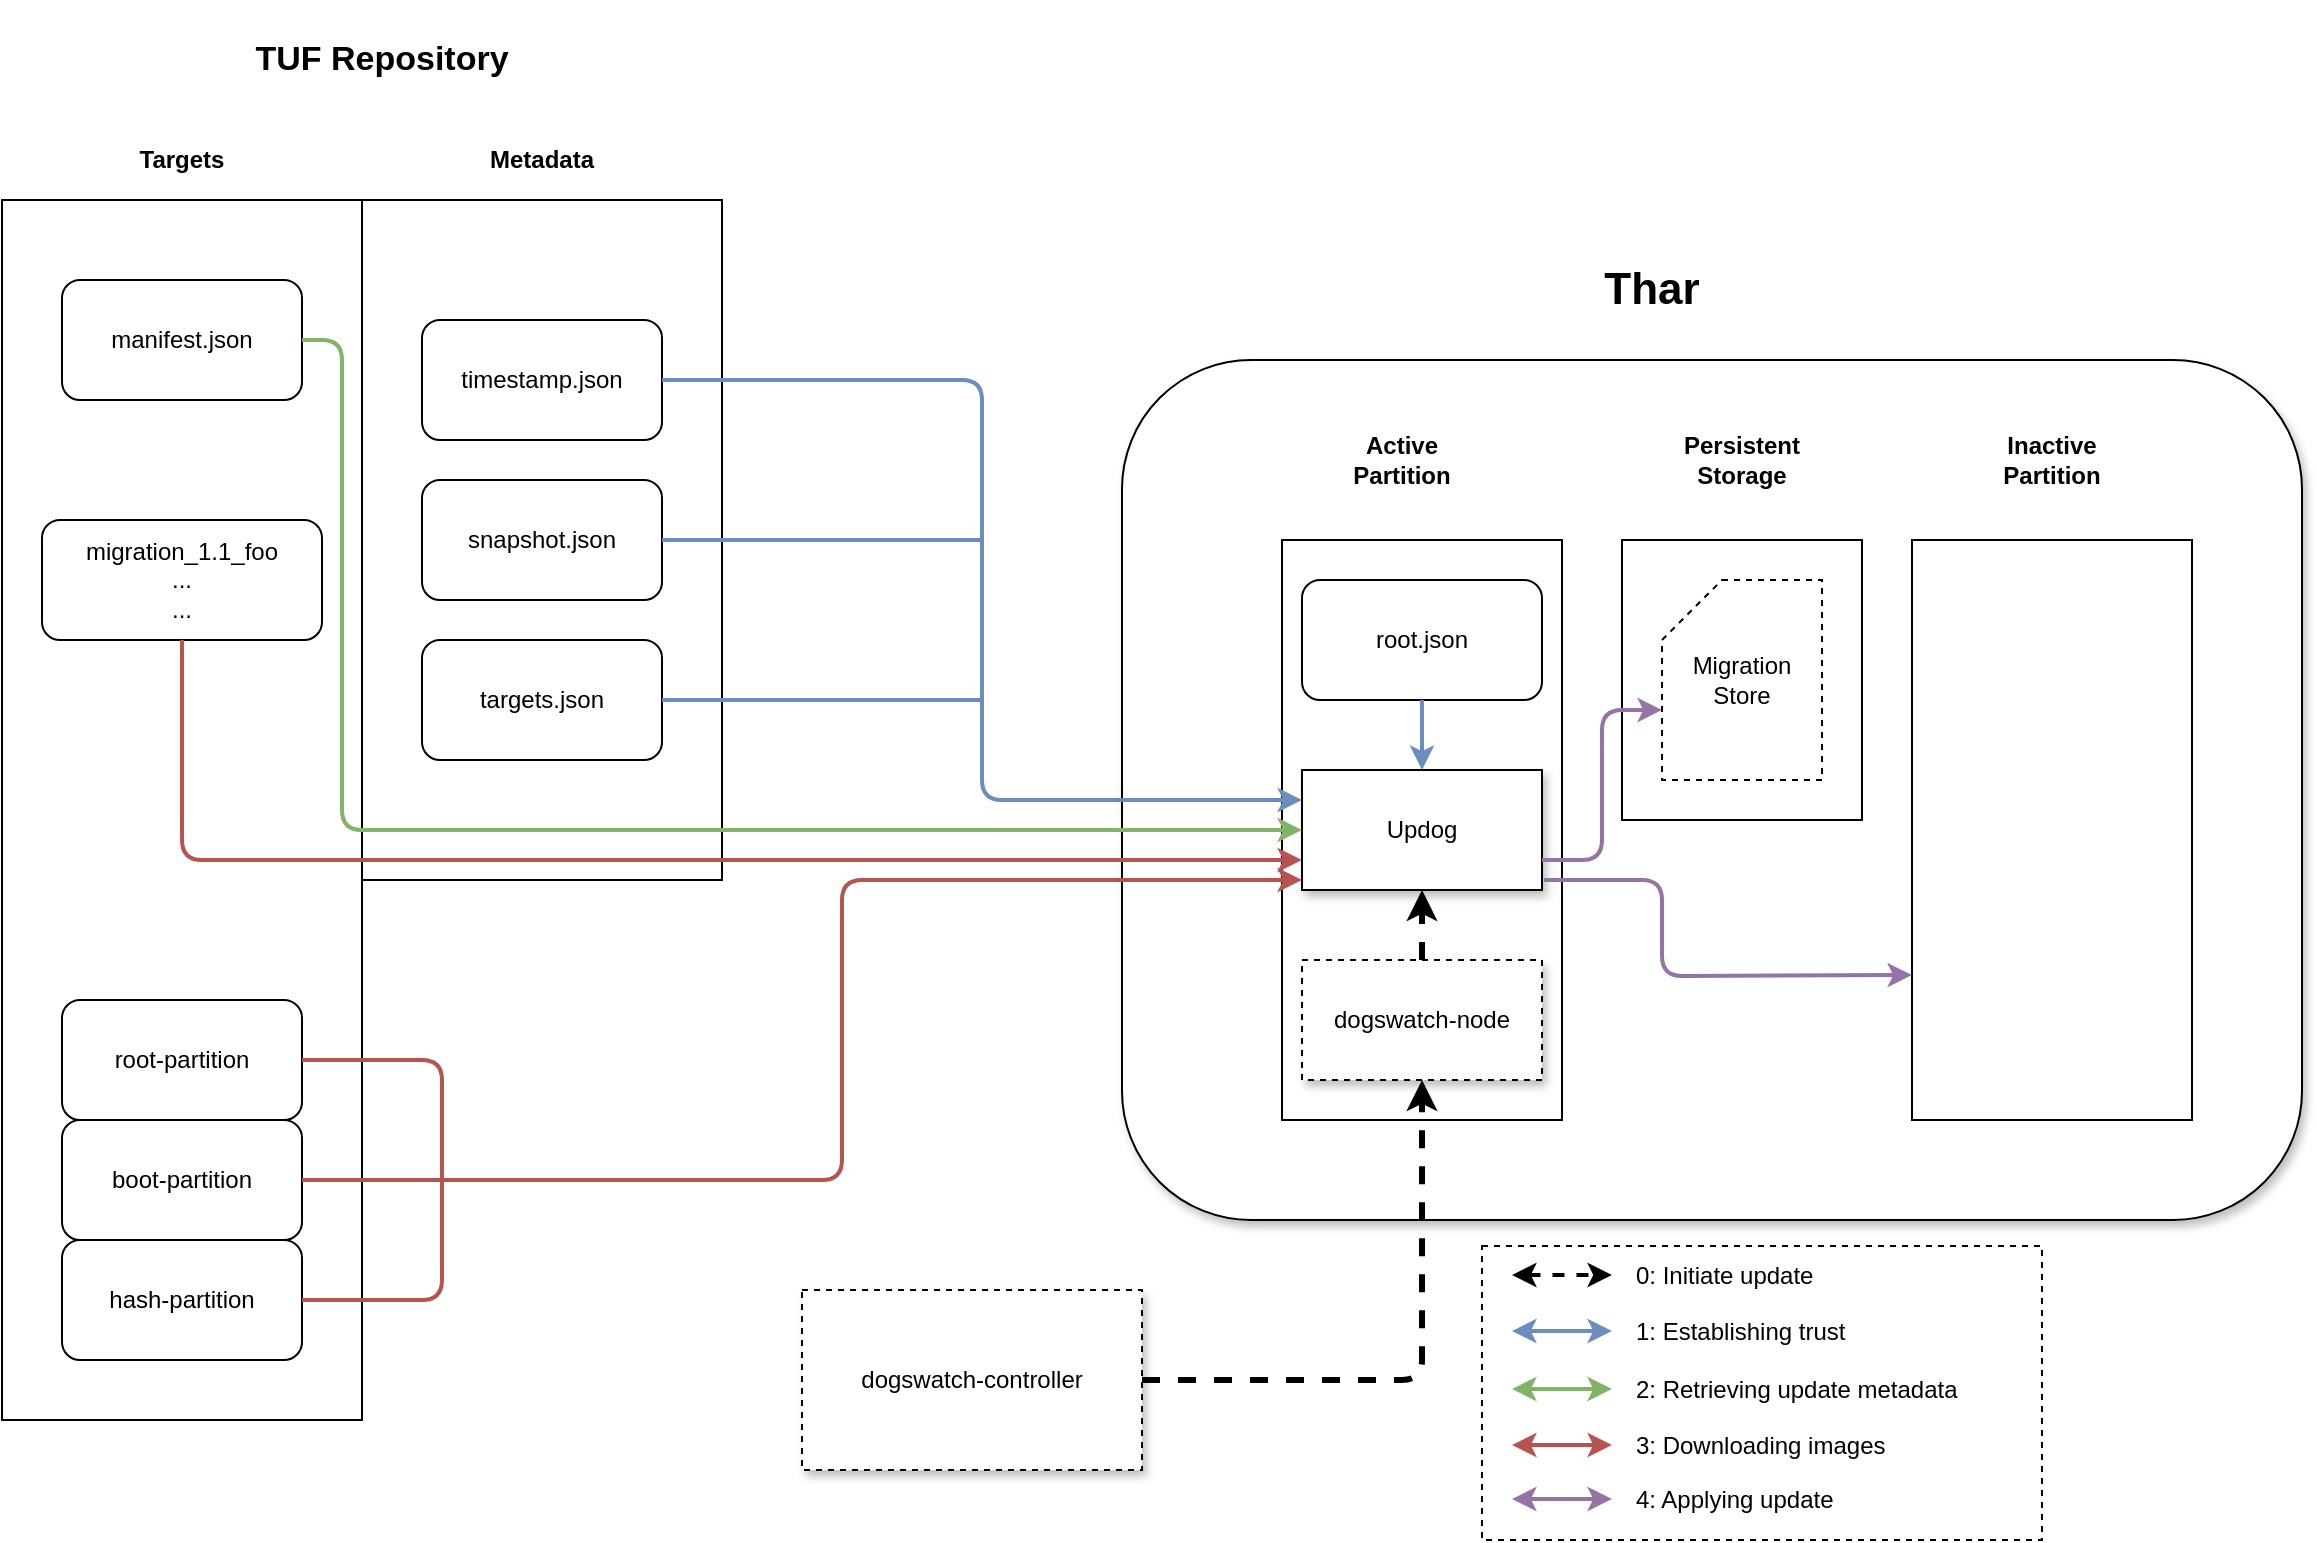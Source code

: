 <mxfile pages="1" version="10.9.7" type="device"><diagram id="3ayFpOOYjWGc_ZlwSSnA" name="Page-1"><mxGraphModel dx="1394" dy="913" grid="1" gridSize="10" guides="1" tooltips="1" connect="1" arrows="1" fold="1" page="1" pageScale="1" pageWidth="1169" pageHeight="827" math="0" shadow="0"><root><mxCell id="0"/><mxCell id="1" parent="0"/><mxCell id="EDtXT0SnQxz9rDBKNURH-40" value="" style="rounded=1;whiteSpace=wrap;html=1;shadow=1;" parent="1" vertex="1"><mxGeometry x="570" y="200" width="590" height="430" as="geometry"/></mxCell><mxCell id="kra-wLUcNIiWHg4IOWYX-14" value="" style="rounded=0;whiteSpace=wrap;html=1;" parent="1" vertex="1"><mxGeometry x="820" y="290" width="120" height="140" as="geometry"/></mxCell><mxCell id="kra-wLUcNIiWHg4IOWYX-3" value="" style="rounded=0;whiteSpace=wrap;html=1;dashed=1;" parent="1" vertex="1"><mxGeometry x="750" y="643" width="280" height="147" as="geometry"/></mxCell><mxCell id="EDtXT0SnQxz9rDBKNURH-34" value="" style="rounded=0;whiteSpace=wrap;html=1;" parent="1" vertex="1"><mxGeometry x="190" y="120" width="180" height="340" as="geometry"/></mxCell><mxCell id="EDtXT0SnQxz9rDBKNURH-25" value="" style="rounded=0;whiteSpace=wrap;html=1;" parent="1" vertex="1"><mxGeometry x="10" y="120" width="180" height="610" as="geometry"/></mxCell><mxCell id="EDtXT0SnQxz9rDBKNURH-4" value="dogswatch-controller" style="rounded=0;whiteSpace=wrap;html=1;dashed=1;shadow=1;" parent="1" vertex="1"><mxGeometry x="410" y="665" width="170" height="90" as="geometry"/></mxCell><mxCell id="EDtXT0SnQxz9rDBKNURH-16" value="" style="rounded=0;whiteSpace=wrap;html=1;" parent="1" vertex="1"><mxGeometry x="650" y="290" width="140" height="290" as="geometry"/></mxCell><mxCell id="EDtXT0SnQxz9rDBKNURH-17" value="" style="rounded=0;whiteSpace=wrap;html=1;" parent="1" vertex="1"><mxGeometry x="965" y="290" width="140" height="290" as="geometry"/></mxCell><mxCell id="EDtXT0SnQxz9rDBKNURH-18" value="Updog" style="rounded=0;whiteSpace=wrap;html=1;shadow=1;" parent="1" vertex="1"><mxGeometry x="660" y="405" width="120" height="60" as="geometry"/></mxCell><mxCell id="EDtXT0SnQxz9rDBKNURH-19" value="dogswatch-node" style="rounded=0;whiteSpace=wrap;html=1;dashed=1;shadow=1;" parent="1" vertex="1"><mxGeometry x="660" y="500" width="120" height="60" as="geometry"/></mxCell><mxCell id="EDtXT0SnQxz9rDBKNURH-20" value="Migration Store" style="shape=card;whiteSpace=wrap;html=1;dashed=1;" parent="1" vertex="1"><mxGeometry x="840" y="310" width="80" height="100" as="geometry"/></mxCell><mxCell id="EDtXT0SnQxz9rDBKNURH-21" value="Active Partition" style="text;html=1;strokeColor=none;fillColor=none;align=center;verticalAlign=middle;whiteSpace=wrap;rounded=0;dashed=1;fontStyle=1" parent="1" vertex="1"><mxGeometry x="690" y="240" width="40" height="20" as="geometry"/></mxCell><mxCell id="EDtXT0SnQxz9rDBKNURH-22" value="&lt;div&gt;Inactive Partition&lt;/div&gt;" style="text;html=1;strokeColor=none;fillColor=none;align=center;verticalAlign=middle;whiteSpace=wrap;rounded=0;dashed=1;fontStyle=1" parent="1" vertex="1"><mxGeometry x="1015" y="240" width="40" height="20" as="geometry"/></mxCell><mxCell id="EDtXT0SnQxz9rDBKNURH-24" value="manifest.json" style="rounded=1;whiteSpace=wrap;html=1;" parent="1" vertex="1"><mxGeometry x="40" y="160" width="120" height="60" as="geometry"/></mxCell><mxCell id="EDtXT0SnQxz9rDBKNURH-26" value="root-partition" style="rounded=1;whiteSpace=wrap;html=1;" parent="1" vertex="1"><mxGeometry x="40" y="520" width="120" height="60" as="geometry"/></mxCell><mxCell id="EDtXT0SnQxz9rDBKNURH-28" value="boot-partition" style="rounded=1;whiteSpace=wrap;html=1;" parent="1" vertex="1"><mxGeometry x="40" y="580" width="120" height="60" as="geometry"/></mxCell><mxCell id="EDtXT0SnQxz9rDBKNURH-29" value="hash-partition" style="rounded=1;whiteSpace=wrap;html=1;" parent="1" vertex="1"><mxGeometry x="40" y="640" width="120" height="60" as="geometry"/></mxCell><mxCell id="EDtXT0SnQxz9rDBKNURH-30" value="timestamp.json" style="rounded=1;whiteSpace=wrap;html=1;" parent="1" vertex="1"><mxGeometry x="220" y="180" width="120" height="60" as="geometry"/></mxCell><mxCell id="EDtXT0SnQxz9rDBKNURH-31" value="snapshot.json" style="rounded=1;whiteSpace=wrap;html=1;" parent="1" vertex="1"><mxGeometry x="220" y="260" width="120" height="60" as="geometry"/></mxCell><mxCell id="EDtXT0SnQxz9rDBKNURH-32" value="targets.json" style="rounded=1;whiteSpace=wrap;html=1;" parent="1" vertex="1"><mxGeometry x="220" y="340" width="120" height="60" as="geometry"/></mxCell><mxCell id="EDtXT0SnQxz9rDBKNURH-33" value="root.json" style="rounded=1;whiteSpace=wrap;html=1;" parent="1" vertex="1"><mxGeometry x="660" y="310" width="120" height="60" as="geometry"/></mxCell><mxCell id="EDtXT0SnQxz9rDBKNURH-35" value="&lt;div align=&quot;center&quot;&gt;&lt;font style=&quot;font-size: 17px&quot;&gt;&lt;b&gt;TUF Repository&lt;/b&gt;&lt;/font&gt;&lt;br&gt;&lt;/div&gt;" style="text;html=1;strokeColor=none;fillColor=none;align=center;verticalAlign=middle;whiteSpace=wrap;rounded=0;" parent="1" vertex="1"><mxGeometry x="45" y="20" width="310" height="60" as="geometry"/></mxCell><mxCell id="EDtXT0SnQxz9rDBKNURH-36" value="Metadata" style="text;html=1;strokeColor=none;fillColor=none;align=center;verticalAlign=middle;whiteSpace=wrap;rounded=0;fontStyle=1" parent="1" vertex="1"><mxGeometry x="260" y="90" width="40" height="20" as="geometry"/></mxCell><mxCell id="EDtXT0SnQxz9rDBKNURH-37" value="Targets" style="text;html=1;strokeColor=none;fillColor=none;align=center;verticalAlign=middle;whiteSpace=wrap;rounded=0;fontStyle=1" parent="1" vertex="1"><mxGeometry x="80" y="90" width="40" height="20" as="geometry"/></mxCell><mxCell id="EDtXT0SnQxz9rDBKNURH-39" value="&lt;font style=&quot;font-size: 22px&quot;&gt;&lt;b&gt;&lt;font style=&quot;font-size: 22px&quot;&gt;Thar&lt;/font&gt;&lt;/b&gt;&lt;/font&gt;" style="text;html=1;strokeColor=none;fillColor=none;align=center;verticalAlign=middle;whiteSpace=wrap;rounded=0;" parent="1" vertex="1"><mxGeometry x="750" y="130" width="170" height="70" as="geometry"/></mxCell><mxCell id="Z6wKq4GvYZuzHvJMu-nt-3" value="" style="endArrow=classic;html=1;entryX=0.5;entryY=1;entryDx=0;entryDy=0;exitX=1;exitY=0.5;exitDx=0;exitDy=0;strokeWidth=3;dashed=1;" parent="1" source="EDtXT0SnQxz9rDBKNURH-4" target="EDtXT0SnQxz9rDBKNURH-19" edge="1"><mxGeometry width="50" height="50" relative="1" as="geometry"><mxPoint x="680" y="690" as="sourcePoint"/><mxPoint x="730" y="640" as="targetPoint"/><Array as="points"><mxPoint x="720" y="710"/></Array></mxGeometry></mxCell><mxCell id="Z6wKq4GvYZuzHvJMu-nt-4" value="" style="endArrow=classic;html=1;dashed=1;strokeWidth=3;exitX=0.5;exitY=0;exitDx=0;exitDy=0;entryX=0.5;entryY=1;entryDx=0;entryDy=0;" parent="1" source="EDtXT0SnQxz9rDBKNURH-19" target="EDtXT0SnQxz9rDBKNURH-18" edge="1"><mxGeometry width="50" height="50" relative="1" as="geometry"><mxPoint x="10" y="830" as="sourcePoint"/><mxPoint x="60" y="780" as="targetPoint"/></mxGeometry></mxCell><mxCell id="Z6wKq4GvYZuzHvJMu-nt-5" value="" style="endArrow=none;html=1;strokeWidth=2;entryX=0.5;entryY=1;entryDx=0;entryDy=0;exitX=0.5;exitY=0;exitDx=0;exitDy=0;startArrow=classic;startFill=1;fillColor=#dae8fc;strokeColor=#6c8ebf;endFill=0;" parent="1" source="EDtXT0SnQxz9rDBKNURH-18" target="EDtXT0SnQxz9rDBKNURH-33" edge="1"><mxGeometry width="50" height="50" relative="1" as="geometry"><mxPoint x="10" y="830" as="sourcePoint"/><mxPoint x="60" y="780" as="targetPoint"/></mxGeometry></mxCell><mxCell id="Z6wKq4GvYZuzHvJMu-nt-11" value="" style="endArrow=none;html=1;strokeWidth=2;entryX=1;entryY=0.5;entryDx=0;entryDy=0;fillColor=#dae8fc;strokeColor=#6c8ebf;exitX=0;exitY=0.25;exitDx=0;exitDy=0;startArrow=classic;startFill=1;endFill=0;" parent="1" target="EDtXT0SnQxz9rDBKNURH-30" edge="1" source="EDtXT0SnQxz9rDBKNURH-18"><mxGeometry width="50" height="50" relative="1" as="geometry"><mxPoint x="480" y="140" as="sourcePoint"/><mxPoint x="60" y="780" as="targetPoint"/><Array as="points"><mxPoint x="500" y="420"/><mxPoint x="500" y="210"/><mxPoint x="410" y="210"/></Array></mxGeometry></mxCell><mxCell id="Z6wKq4GvYZuzHvJMu-nt-18" value="" style="endArrow=classic;startArrow=none;html=1;strokeWidth=2;entryX=0;entryY=0.5;entryDx=0;entryDy=0;fillColor=#d5e8d4;strokeColor=#82b366;startFill=0;" parent="1" target="EDtXT0SnQxz9rDBKNURH-18" edge="1"><mxGeometry width="50" height="50" relative="1" as="geometry"><mxPoint x="160" y="190" as="sourcePoint"/><mxPoint x="60" y="780" as="targetPoint"/><Array as="points"><mxPoint x="180" y="190"/><mxPoint x="180" y="435"/></Array></mxGeometry></mxCell><mxCell id="Z6wKq4GvYZuzHvJMu-nt-20" value="&lt;div&gt;migration_1.1_foo&lt;/div&gt;&lt;div&gt;...&lt;/div&gt;&lt;div&gt;...&lt;br&gt;&lt;/div&gt;" style="rounded=1;whiteSpace=wrap;html=1;" parent="1" vertex="1"><mxGeometry x="30" y="280" width="140" height="60" as="geometry"/></mxCell><mxCell id="Z6wKq4GvYZuzHvJMu-nt-22" value="" style="endArrow=classic;startArrow=none;html=1;strokeWidth=2;entryX=0;entryY=0.75;entryDx=0;entryDy=0;exitX=0.5;exitY=1;exitDx=0;exitDy=0;fillColor=#f8cecc;strokeColor=#b85450;startFill=0;" parent="1" source="Z6wKq4GvYZuzHvJMu-nt-20" target="EDtXT0SnQxz9rDBKNURH-18" edge="1"><mxGeometry width="50" height="50" relative="1" as="geometry"><mxPoint x="10" y="830" as="sourcePoint"/><mxPoint x="60" y="780" as="targetPoint"/><Array as="points"><mxPoint x="100" y="450"/></Array></mxGeometry></mxCell><mxCell id="Z6wKq4GvYZuzHvJMu-nt-23" value="" style="endArrow=classic;html=1;strokeWidth=2;entryX=0;entryY=0;entryDx=0;entryDy=65;entryPerimeter=0;exitX=1;exitY=0.75;exitDx=0;exitDy=0;fillColor=#e1d5e7;strokeColor=#9673a6;" parent="1" source="EDtXT0SnQxz9rDBKNURH-18" target="EDtXT0SnQxz9rDBKNURH-20" edge="1"><mxGeometry width="50" height="50" relative="1" as="geometry"><mxPoint x="10" y="830" as="sourcePoint"/><mxPoint x="60" y="780" as="targetPoint"/><Array as="points"><mxPoint x="810" y="450"/><mxPoint x="810" y="375"/></Array></mxGeometry></mxCell><mxCell id="Z6wKq4GvYZuzHvJMu-nt-24" value="" style="endArrow=classic;startArrow=none;html=1;strokeWidth=2;entryX=0;entryY=0.917;entryDx=0;entryDy=0;entryPerimeter=0;startFill=0;fillColor=#f8cecc;strokeColor=#b85450;" parent="1" target="EDtXT0SnQxz9rDBKNURH-18" edge="1"><mxGeometry width="50" height="50" relative="1" as="geometry"><mxPoint x="230" y="610" as="sourcePoint"/><mxPoint x="60" y="780" as="targetPoint"/><Array as="points"><mxPoint x="430" y="610"/><mxPoint x="430" y="460"/></Array></mxGeometry></mxCell><mxCell id="Z6wKq4GvYZuzHvJMu-nt-25" value="" style="endArrow=none;html=1;strokeWidth=2;entryX=1;entryY=0.5;entryDx=0;entryDy=0;fillColor=#f8cecc;strokeColor=#b85450;endFill=0;" parent="1" target="EDtXT0SnQxz9rDBKNURH-26" edge="1"><mxGeometry width="50" height="50" relative="1" as="geometry"><mxPoint x="230" y="610" as="sourcePoint"/><mxPoint x="60" y="780" as="targetPoint"/><Array as="points"><mxPoint x="230" y="550"/></Array></mxGeometry></mxCell><mxCell id="Z6wKq4GvYZuzHvJMu-nt-26" value="" style="endArrow=none;html=1;strokeWidth=2;entryX=1;entryY=0.5;entryDx=0;entryDy=0;fillColor=#f8cecc;strokeColor=#b85450;endFill=0;" parent="1" target="EDtXT0SnQxz9rDBKNURH-28" edge="1"><mxGeometry width="50" height="50" relative="1" as="geometry"><mxPoint x="230" y="610" as="sourcePoint"/><mxPoint x="60" y="780" as="targetPoint"/></mxGeometry></mxCell><mxCell id="Z6wKq4GvYZuzHvJMu-nt-27" value="" style="endArrow=none;html=1;strokeWidth=2;entryX=1;entryY=0.5;entryDx=0;entryDy=0;fillColor=#f8cecc;strokeColor=#b85450;endFill=0;" parent="1" target="EDtXT0SnQxz9rDBKNURH-29" edge="1"><mxGeometry width="50" height="50" relative="1" as="geometry"><mxPoint x="230" y="610" as="sourcePoint"/><mxPoint x="60" y="780" as="targetPoint"/><Array as="points"><mxPoint x="230" y="670"/></Array></mxGeometry></mxCell><mxCell id="Z6wKq4GvYZuzHvJMu-nt-28" value="" style="endArrow=classic;html=1;strokeWidth=2;exitX=1.008;exitY=0.917;exitDx=0;exitDy=0;exitPerimeter=0;entryX=0;entryY=0.75;entryDx=0;entryDy=0;fillColor=#e1d5e7;strokeColor=#9673a6;" parent="1" source="EDtXT0SnQxz9rDBKNURH-18" target="EDtXT0SnQxz9rDBKNURH-17" edge="1"><mxGeometry width="50" height="50" relative="1" as="geometry"><mxPoint x="10" y="830" as="sourcePoint"/><mxPoint x="60" y="780" as="targetPoint"/><Array as="points"><mxPoint x="840" y="460"/><mxPoint x="840" y="508"/></Array></mxGeometry></mxCell><mxCell id="kra-wLUcNIiWHg4IOWYX-4" value="" style="endArrow=classic;startArrow=classic;html=1;strokeWidth=2;fillColor=#dae8fc;strokeColor=#6c8ebf;" parent="1" edge="1"><mxGeometry width="50" height="50" relative="1" as="geometry"><mxPoint x="765" y="685.5" as="sourcePoint"/><mxPoint x="815" y="685.5" as="targetPoint"/></mxGeometry></mxCell><mxCell id="kra-wLUcNIiWHg4IOWYX-5" value="" style="endArrow=classic;startArrow=classic;html=1;strokeWidth=2;fillColor=#d5e8d4;strokeColor=#82b366;" parent="1" edge="1"><mxGeometry width="50" height="50" relative="1" as="geometry"><mxPoint x="765" y="714.5" as="sourcePoint"/><mxPoint x="815" y="714.5" as="targetPoint"/></mxGeometry></mxCell><mxCell id="kra-wLUcNIiWHg4IOWYX-8" value="" style="endArrow=classic;startArrow=classic;html=1;strokeWidth=2;fillColor=#f8cecc;strokeColor=#b85450;" parent="1" edge="1"><mxGeometry width="50" height="50" relative="1" as="geometry"><mxPoint x="765" y="742.5" as="sourcePoint"/><mxPoint x="815" y="742.5" as="targetPoint"/></mxGeometry></mxCell><mxCell id="kra-wLUcNIiWHg4IOWYX-9" value="1: Establishing trust" style="text;html=1;strokeColor=none;fillColor=none;align=left;verticalAlign=middle;whiteSpace=wrap;rounded=0;dashed=1;" parent="1" vertex="1"><mxGeometry x="825" y="676" width="190" height="20" as="geometry"/></mxCell><mxCell id="kra-wLUcNIiWHg4IOWYX-10" value="2: Retrieving update metadata" style="text;html=1;strokeColor=none;fillColor=none;align=left;verticalAlign=middle;whiteSpace=wrap;rounded=0;dashed=1;" parent="1" vertex="1"><mxGeometry x="825" y="705" width="205" height="20" as="geometry"/></mxCell><mxCell id="kra-wLUcNIiWHg4IOWYX-11" value="3: Downloading images" style="text;html=1;strokeColor=none;fillColor=none;align=left;verticalAlign=middle;whiteSpace=wrap;rounded=0;dashed=1;" parent="1" vertex="1"><mxGeometry x="825" y="733" width="190" height="20" as="geometry"/></mxCell><mxCell id="kra-wLUcNIiWHg4IOWYX-12" value="" style="endArrow=classic;startArrow=classic;html=1;strokeWidth=2;fillColor=#f8cecc;strokeColor=#000000;dashed=1;" parent="1" edge="1"><mxGeometry width="50" height="50" relative="1" as="geometry"><mxPoint x="765" y="657.5" as="sourcePoint"/><mxPoint x="815" y="657.5" as="targetPoint"/></mxGeometry></mxCell><mxCell id="kra-wLUcNIiWHg4IOWYX-13" value="0: Initiate update" style="text;html=1;strokeColor=none;fillColor=none;align=left;verticalAlign=middle;whiteSpace=wrap;rounded=0;dashed=1;" parent="1" vertex="1"><mxGeometry x="825" y="648" width="190" height="20" as="geometry"/></mxCell><mxCell id="kra-wLUcNIiWHg4IOWYX-15" value="&lt;div&gt;Persistent&lt;/div&gt;&lt;div&gt;Storage&lt;br&gt;&lt;/div&gt;" style="text;html=1;strokeColor=none;fillColor=none;align=center;verticalAlign=middle;whiteSpace=wrap;rounded=0;dashed=1;fontStyle=1" parent="1" vertex="1"><mxGeometry x="860" y="240" width="40" height="20" as="geometry"/></mxCell><mxCell id="HJQhRg81_nDOWrIdPWPZ-1" value="" style="endArrow=none;html=1;exitX=1;exitY=0.5;exitDx=0;exitDy=0;fillColor=#dae8fc;strokeColor=#6c8ebf;strokeWidth=2;" edge="1" parent="1" source="EDtXT0SnQxz9rDBKNURH-31"><mxGeometry width="50" height="50" relative="1" as="geometry"><mxPoint x="10" y="830" as="sourcePoint"/><mxPoint x="500" y="290" as="targetPoint"/></mxGeometry></mxCell><mxCell id="HJQhRg81_nDOWrIdPWPZ-2" value="" style="endArrow=none;html=1;strokeWidth=2;exitX=1;exitY=0.5;exitDx=0;exitDy=0;fillColor=#dae8fc;strokeColor=#6c8ebf;" edge="1" parent="1" source="EDtXT0SnQxz9rDBKNURH-32"><mxGeometry width="50" height="50" relative="1" as="geometry"><mxPoint x="10" y="830" as="sourcePoint"/><mxPoint x="500" y="370" as="targetPoint"/></mxGeometry></mxCell><mxCell id="HJQhRg81_nDOWrIdPWPZ-3" value="" style="endArrow=classic;startArrow=classic;html=1;strokeWidth=2;fillColor=#e1d5e7;strokeColor=#9673a6;" edge="1" parent="1"><mxGeometry width="50" height="50" relative="1" as="geometry"><mxPoint x="765" y="769.5" as="sourcePoint"/><mxPoint x="815" y="769.5" as="targetPoint"/></mxGeometry></mxCell><mxCell id="HJQhRg81_nDOWrIdPWPZ-4" value="4: Applying update" style="text;html=1;strokeColor=none;fillColor=none;align=left;verticalAlign=middle;whiteSpace=wrap;rounded=0;dashed=1;" vertex="1" parent="1"><mxGeometry x="825" y="760" width="190" height="20" as="geometry"/></mxCell></root></mxGraphModel></diagram></mxfile>
